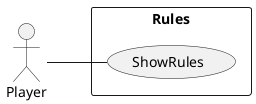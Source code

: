@startuml
left to right direction
actor Player

rectangle "Rules" {
    Player -- (ShowRules)
}
@enduml
